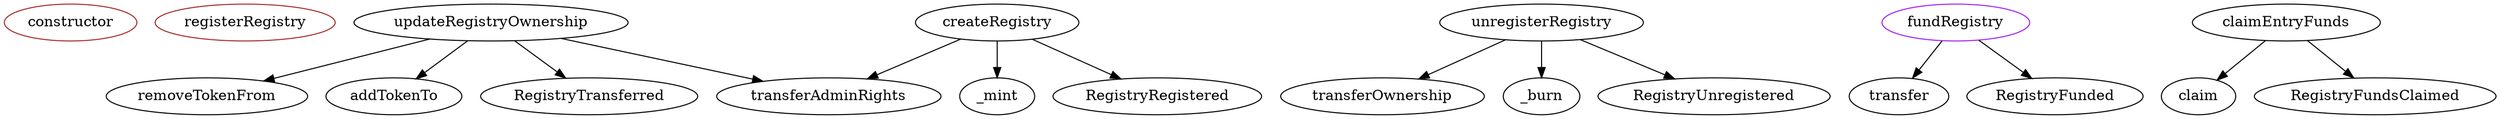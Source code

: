 strict digraph {
  constructor [color=brown]
  registerRegistry [color=brown]
  updateRegistryOwnership
  transferAdminRights
  removeTokenFrom
  addTokenTo
  RegistryTransferred
  unregisterRegistry
  transferOwnership
  _burn
  RegistryUnregistered
  fundRegistry [color=purple]
  transfer
  RegistryFunded
  claimEntryFunds
  claim
  RegistryFundsClaimed
  createRegistry
  _mint
  RegistryRegistered
  updateRegistryOwnership -> transferAdminRights
  updateRegistryOwnership -> removeTokenFrom
  updateRegistryOwnership -> addTokenTo
  updateRegistryOwnership -> RegistryTransferred
  unregisterRegistry -> transferOwnership
  unregisterRegistry -> _burn
  unregisterRegistry -> RegistryUnregistered
  fundRegistry -> transfer
  fundRegistry -> RegistryFunded
  claimEntryFunds -> claim
  claimEntryFunds -> RegistryFundsClaimed
  createRegistry -> transferAdminRights
  createRegistry -> _mint
  createRegistry -> RegistryRegistered
}

